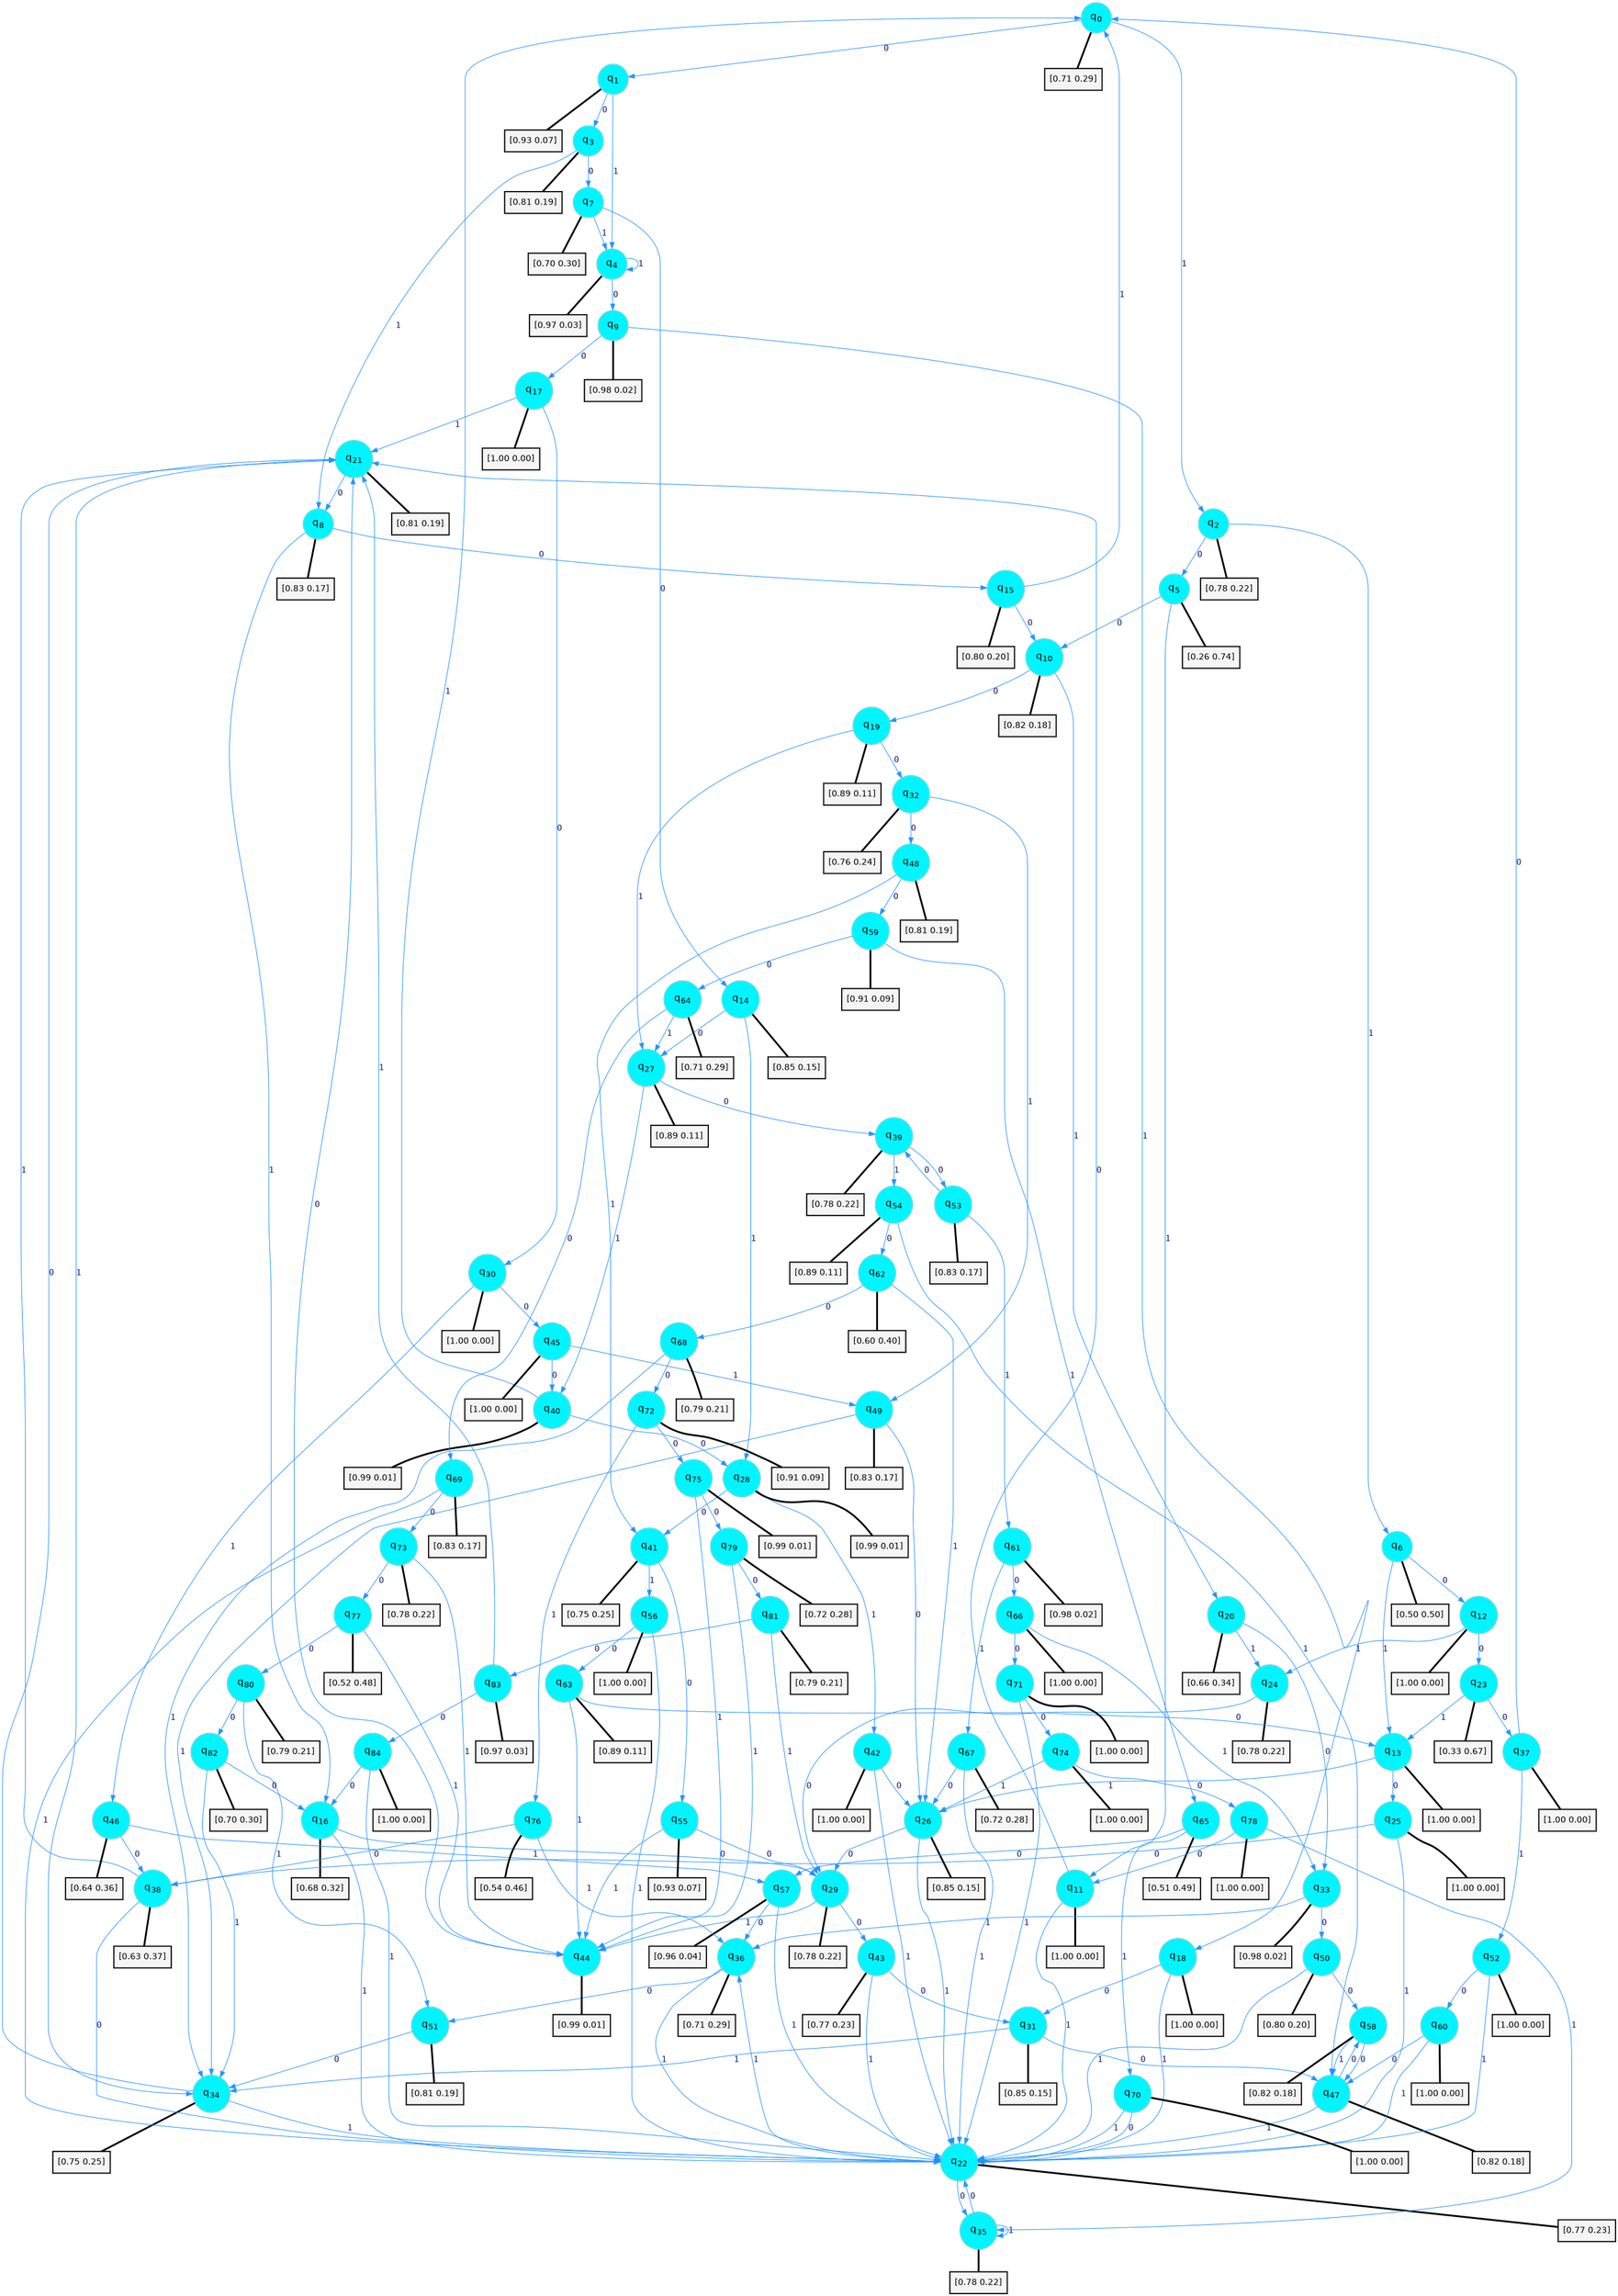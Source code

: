 digraph G {
graph [
bgcolor=transparent, dpi=300, rankdir=TD, size="40,25"];
node [
color=gray, fillcolor=turquoise1, fontcolor=black, fontname=Helvetica, fontsize=16, fontweight=bold, shape=circle, style=filled];
edge [
arrowsize=1, color=dodgerblue1, fontcolor=midnightblue, fontname=courier, fontweight=bold, penwidth=1, style=solid, weight=20];
0[label=<q<SUB>0</SUB>>];
1[label=<q<SUB>1</SUB>>];
2[label=<q<SUB>2</SUB>>];
3[label=<q<SUB>3</SUB>>];
4[label=<q<SUB>4</SUB>>];
5[label=<q<SUB>5</SUB>>];
6[label=<q<SUB>6</SUB>>];
7[label=<q<SUB>7</SUB>>];
8[label=<q<SUB>8</SUB>>];
9[label=<q<SUB>9</SUB>>];
10[label=<q<SUB>10</SUB>>];
11[label=<q<SUB>11</SUB>>];
12[label=<q<SUB>12</SUB>>];
13[label=<q<SUB>13</SUB>>];
14[label=<q<SUB>14</SUB>>];
15[label=<q<SUB>15</SUB>>];
16[label=<q<SUB>16</SUB>>];
17[label=<q<SUB>17</SUB>>];
18[label=<q<SUB>18</SUB>>];
19[label=<q<SUB>19</SUB>>];
20[label=<q<SUB>20</SUB>>];
21[label=<q<SUB>21</SUB>>];
22[label=<q<SUB>22</SUB>>];
23[label=<q<SUB>23</SUB>>];
24[label=<q<SUB>24</SUB>>];
25[label=<q<SUB>25</SUB>>];
26[label=<q<SUB>26</SUB>>];
27[label=<q<SUB>27</SUB>>];
28[label=<q<SUB>28</SUB>>];
29[label=<q<SUB>29</SUB>>];
30[label=<q<SUB>30</SUB>>];
31[label=<q<SUB>31</SUB>>];
32[label=<q<SUB>32</SUB>>];
33[label=<q<SUB>33</SUB>>];
34[label=<q<SUB>34</SUB>>];
35[label=<q<SUB>35</SUB>>];
36[label=<q<SUB>36</SUB>>];
37[label=<q<SUB>37</SUB>>];
38[label=<q<SUB>38</SUB>>];
39[label=<q<SUB>39</SUB>>];
40[label=<q<SUB>40</SUB>>];
41[label=<q<SUB>41</SUB>>];
42[label=<q<SUB>42</SUB>>];
43[label=<q<SUB>43</SUB>>];
44[label=<q<SUB>44</SUB>>];
45[label=<q<SUB>45</SUB>>];
46[label=<q<SUB>46</SUB>>];
47[label=<q<SUB>47</SUB>>];
48[label=<q<SUB>48</SUB>>];
49[label=<q<SUB>49</SUB>>];
50[label=<q<SUB>50</SUB>>];
51[label=<q<SUB>51</SUB>>];
52[label=<q<SUB>52</SUB>>];
53[label=<q<SUB>53</SUB>>];
54[label=<q<SUB>54</SUB>>];
55[label=<q<SUB>55</SUB>>];
56[label=<q<SUB>56</SUB>>];
57[label=<q<SUB>57</SUB>>];
58[label=<q<SUB>58</SUB>>];
59[label=<q<SUB>59</SUB>>];
60[label=<q<SUB>60</SUB>>];
61[label=<q<SUB>61</SUB>>];
62[label=<q<SUB>62</SUB>>];
63[label=<q<SUB>63</SUB>>];
64[label=<q<SUB>64</SUB>>];
65[label=<q<SUB>65</SUB>>];
66[label=<q<SUB>66</SUB>>];
67[label=<q<SUB>67</SUB>>];
68[label=<q<SUB>68</SUB>>];
69[label=<q<SUB>69</SUB>>];
70[label=<q<SUB>70</SUB>>];
71[label=<q<SUB>71</SUB>>];
72[label=<q<SUB>72</SUB>>];
73[label=<q<SUB>73</SUB>>];
74[label=<q<SUB>74</SUB>>];
75[label=<q<SUB>75</SUB>>];
76[label=<q<SUB>76</SUB>>];
77[label=<q<SUB>77</SUB>>];
78[label=<q<SUB>78</SUB>>];
79[label=<q<SUB>79</SUB>>];
80[label=<q<SUB>80</SUB>>];
81[label=<q<SUB>81</SUB>>];
82[label=<q<SUB>82</SUB>>];
83[label=<q<SUB>83</SUB>>];
84[label=<q<SUB>84</SUB>>];
85[label="[0.71 0.29]", shape=box,fontcolor=black, fontname=Helvetica, fontsize=14, penwidth=2, fillcolor=whitesmoke,color=black];
86[label="[0.93 0.07]", shape=box,fontcolor=black, fontname=Helvetica, fontsize=14, penwidth=2, fillcolor=whitesmoke,color=black];
87[label="[0.78 0.22]", shape=box,fontcolor=black, fontname=Helvetica, fontsize=14, penwidth=2, fillcolor=whitesmoke,color=black];
88[label="[0.81 0.19]", shape=box,fontcolor=black, fontname=Helvetica, fontsize=14, penwidth=2, fillcolor=whitesmoke,color=black];
89[label="[0.97 0.03]", shape=box,fontcolor=black, fontname=Helvetica, fontsize=14, penwidth=2, fillcolor=whitesmoke,color=black];
90[label="[0.26 0.74]", shape=box,fontcolor=black, fontname=Helvetica, fontsize=14, penwidth=2, fillcolor=whitesmoke,color=black];
91[label="[0.50 0.50]", shape=box,fontcolor=black, fontname=Helvetica, fontsize=14, penwidth=2, fillcolor=whitesmoke,color=black];
92[label="[0.70 0.30]", shape=box,fontcolor=black, fontname=Helvetica, fontsize=14, penwidth=2, fillcolor=whitesmoke,color=black];
93[label="[0.83 0.17]", shape=box,fontcolor=black, fontname=Helvetica, fontsize=14, penwidth=2, fillcolor=whitesmoke,color=black];
94[label="[0.98 0.02]", shape=box,fontcolor=black, fontname=Helvetica, fontsize=14, penwidth=2, fillcolor=whitesmoke,color=black];
95[label="[0.82 0.18]", shape=box,fontcolor=black, fontname=Helvetica, fontsize=14, penwidth=2, fillcolor=whitesmoke,color=black];
96[label="[1.00 0.00]", shape=box,fontcolor=black, fontname=Helvetica, fontsize=14, penwidth=2, fillcolor=whitesmoke,color=black];
97[label="[1.00 0.00]", shape=box,fontcolor=black, fontname=Helvetica, fontsize=14, penwidth=2, fillcolor=whitesmoke,color=black];
98[label="[1.00 0.00]", shape=box,fontcolor=black, fontname=Helvetica, fontsize=14, penwidth=2, fillcolor=whitesmoke,color=black];
99[label="[0.85 0.15]", shape=box,fontcolor=black, fontname=Helvetica, fontsize=14, penwidth=2, fillcolor=whitesmoke,color=black];
100[label="[0.80 0.20]", shape=box,fontcolor=black, fontname=Helvetica, fontsize=14, penwidth=2, fillcolor=whitesmoke,color=black];
101[label="[0.68 0.32]", shape=box,fontcolor=black, fontname=Helvetica, fontsize=14, penwidth=2, fillcolor=whitesmoke,color=black];
102[label="[1.00 0.00]", shape=box,fontcolor=black, fontname=Helvetica, fontsize=14, penwidth=2, fillcolor=whitesmoke,color=black];
103[label="[1.00 0.00]", shape=box,fontcolor=black, fontname=Helvetica, fontsize=14, penwidth=2, fillcolor=whitesmoke,color=black];
104[label="[0.89 0.11]", shape=box,fontcolor=black, fontname=Helvetica, fontsize=14, penwidth=2, fillcolor=whitesmoke,color=black];
105[label="[0.66 0.34]", shape=box,fontcolor=black, fontname=Helvetica, fontsize=14, penwidth=2, fillcolor=whitesmoke,color=black];
106[label="[0.81 0.19]", shape=box,fontcolor=black, fontname=Helvetica, fontsize=14, penwidth=2, fillcolor=whitesmoke,color=black];
107[label="[0.77 0.23]", shape=box,fontcolor=black, fontname=Helvetica, fontsize=14, penwidth=2, fillcolor=whitesmoke,color=black];
108[label="[0.33 0.67]", shape=box,fontcolor=black, fontname=Helvetica, fontsize=14, penwidth=2, fillcolor=whitesmoke,color=black];
109[label="[0.78 0.22]", shape=box,fontcolor=black, fontname=Helvetica, fontsize=14, penwidth=2, fillcolor=whitesmoke,color=black];
110[label="[1.00 0.00]", shape=box,fontcolor=black, fontname=Helvetica, fontsize=14, penwidth=2, fillcolor=whitesmoke,color=black];
111[label="[0.85 0.15]", shape=box,fontcolor=black, fontname=Helvetica, fontsize=14, penwidth=2, fillcolor=whitesmoke,color=black];
112[label="[0.89 0.11]", shape=box,fontcolor=black, fontname=Helvetica, fontsize=14, penwidth=2, fillcolor=whitesmoke,color=black];
113[label="[0.99 0.01]", shape=box,fontcolor=black, fontname=Helvetica, fontsize=14, penwidth=2, fillcolor=whitesmoke,color=black];
114[label="[0.78 0.22]", shape=box,fontcolor=black, fontname=Helvetica, fontsize=14, penwidth=2, fillcolor=whitesmoke,color=black];
115[label="[1.00 0.00]", shape=box,fontcolor=black, fontname=Helvetica, fontsize=14, penwidth=2, fillcolor=whitesmoke,color=black];
116[label="[0.85 0.15]", shape=box,fontcolor=black, fontname=Helvetica, fontsize=14, penwidth=2, fillcolor=whitesmoke,color=black];
117[label="[0.76 0.24]", shape=box,fontcolor=black, fontname=Helvetica, fontsize=14, penwidth=2, fillcolor=whitesmoke,color=black];
118[label="[0.98 0.02]", shape=box,fontcolor=black, fontname=Helvetica, fontsize=14, penwidth=2, fillcolor=whitesmoke,color=black];
119[label="[0.75 0.25]", shape=box,fontcolor=black, fontname=Helvetica, fontsize=14, penwidth=2, fillcolor=whitesmoke,color=black];
120[label="[0.78 0.22]", shape=box,fontcolor=black, fontname=Helvetica, fontsize=14, penwidth=2, fillcolor=whitesmoke,color=black];
121[label="[0.71 0.29]", shape=box,fontcolor=black, fontname=Helvetica, fontsize=14, penwidth=2, fillcolor=whitesmoke,color=black];
122[label="[1.00 0.00]", shape=box,fontcolor=black, fontname=Helvetica, fontsize=14, penwidth=2, fillcolor=whitesmoke,color=black];
123[label="[0.63 0.37]", shape=box,fontcolor=black, fontname=Helvetica, fontsize=14, penwidth=2, fillcolor=whitesmoke,color=black];
124[label="[0.78 0.22]", shape=box,fontcolor=black, fontname=Helvetica, fontsize=14, penwidth=2, fillcolor=whitesmoke,color=black];
125[label="[0.99 0.01]", shape=box,fontcolor=black, fontname=Helvetica, fontsize=14, penwidth=2, fillcolor=whitesmoke,color=black];
126[label="[0.75 0.25]", shape=box,fontcolor=black, fontname=Helvetica, fontsize=14, penwidth=2, fillcolor=whitesmoke,color=black];
127[label="[1.00 0.00]", shape=box,fontcolor=black, fontname=Helvetica, fontsize=14, penwidth=2, fillcolor=whitesmoke,color=black];
128[label="[0.77 0.23]", shape=box,fontcolor=black, fontname=Helvetica, fontsize=14, penwidth=2, fillcolor=whitesmoke,color=black];
129[label="[0.99 0.01]", shape=box,fontcolor=black, fontname=Helvetica, fontsize=14, penwidth=2, fillcolor=whitesmoke,color=black];
130[label="[1.00 0.00]", shape=box,fontcolor=black, fontname=Helvetica, fontsize=14, penwidth=2, fillcolor=whitesmoke,color=black];
131[label="[0.64 0.36]", shape=box,fontcolor=black, fontname=Helvetica, fontsize=14, penwidth=2, fillcolor=whitesmoke,color=black];
132[label="[0.82 0.18]", shape=box,fontcolor=black, fontname=Helvetica, fontsize=14, penwidth=2, fillcolor=whitesmoke,color=black];
133[label="[0.81 0.19]", shape=box,fontcolor=black, fontname=Helvetica, fontsize=14, penwidth=2, fillcolor=whitesmoke,color=black];
134[label="[0.83 0.17]", shape=box,fontcolor=black, fontname=Helvetica, fontsize=14, penwidth=2, fillcolor=whitesmoke,color=black];
135[label="[0.80 0.20]", shape=box,fontcolor=black, fontname=Helvetica, fontsize=14, penwidth=2, fillcolor=whitesmoke,color=black];
136[label="[0.81 0.19]", shape=box,fontcolor=black, fontname=Helvetica, fontsize=14, penwidth=2, fillcolor=whitesmoke,color=black];
137[label="[1.00 0.00]", shape=box,fontcolor=black, fontname=Helvetica, fontsize=14, penwidth=2, fillcolor=whitesmoke,color=black];
138[label="[0.83 0.17]", shape=box,fontcolor=black, fontname=Helvetica, fontsize=14, penwidth=2, fillcolor=whitesmoke,color=black];
139[label="[0.89 0.11]", shape=box,fontcolor=black, fontname=Helvetica, fontsize=14, penwidth=2, fillcolor=whitesmoke,color=black];
140[label="[0.93 0.07]", shape=box,fontcolor=black, fontname=Helvetica, fontsize=14, penwidth=2, fillcolor=whitesmoke,color=black];
141[label="[1.00 0.00]", shape=box,fontcolor=black, fontname=Helvetica, fontsize=14, penwidth=2, fillcolor=whitesmoke,color=black];
142[label="[0.96 0.04]", shape=box,fontcolor=black, fontname=Helvetica, fontsize=14, penwidth=2, fillcolor=whitesmoke,color=black];
143[label="[0.82 0.18]", shape=box,fontcolor=black, fontname=Helvetica, fontsize=14, penwidth=2, fillcolor=whitesmoke,color=black];
144[label="[0.91 0.09]", shape=box,fontcolor=black, fontname=Helvetica, fontsize=14, penwidth=2, fillcolor=whitesmoke,color=black];
145[label="[1.00 0.00]", shape=box,fontcolor=black, fontname=Helvetica, fontsize=14, penwidth=2, fillcolor=whitesmoke,color=black];
146[label="[0.98 0.02]", shape=box,fontcolor=black, fontname=Helvetica, fontsize=14, penwidth=2, fillcolor=whitesmoke,color=black];
147[label="[0.60 0.40]", shape=box,fontcolor=black, fontname=Helvetica, fontsize=14, penwidth=2, fillcolor=whitesmoke,color=black];
148[label="[0.89 0.11]", shape=box,fontcolor=black, fontname=Helvetica, fontsize=14, penwidth=2, fillcolor=whitesmoke,color=black];
149[label="[0.71 0.29]", shape=box,fontcolor=black, fontname=Helvetica, fontsize=14, penwidth=2, fillcolor=whitesmoke,color=black];
150[label="[0.51 0.49]", shape=box,fontcolor=black, fontname=Helvetica, fontsize=14, penwidth=2, fillcolor=whitesmoke,color=black];
151[label="[1.00 0.00]", shape=box,fontcolor=black, fontname=Helvetica, fontsize=14, penwidth=2, fillcolor=whitesmoke,color=black];
152[label="[0.72 0.28]", shape=box,fontcolor=black, fontname=Helvetica, fontsize=14, penwidth=2, fillcolor=whitesmoke,color=black];
153[label="[0.79 0.21]", shape=box,fontcolor=black, fontname=Helvetica, fontsize=14, penwidth=2, fillcolor=whitesmoke,color=black];
154[label="[0.83 0.17]", shape=box,fontcolor=black, fontname=Helvetica, fontsize=14, penwidth=2, fillcolor=whitesmoke,color=black];
155[label="[1.00 0.00]", shape=box,fontcolor=black, fontname=Helvetica, fontsize=14, penwidth=2, fillcolor=whitesmoke,color=black];
156[label="[1.00 0.00]", shape=box,fontcolor=black, fontname=Helvetica, fontsize=14, penwidth=2, fillcolor=whitesmoke,color=black];
157[label="[0.91 0.09]", shape=box,fontcolor=black, fontname=Helvetica, fontsize=14, penwidth=2, fillcolor=whitesmoke,color=black];
158[label="[0.78 0.22]", shape=box,fontcolor=black, fontname=Helvetica, fontsize=14, penwidth=2, fillcolor=whitesmoke,color=black];
159[label="[1.00 0.00]", shape=box,fontcolor=black, fontname=Helvetica, fontsize=14, penwidth=2, fillcolor=whitesmoke,color=black];
160[label="[0.99 0.01]", shape=box,fontcolor=black, fontname=Helvetica, fontsize=14, penwidth=2, fillcolor=whitesmoke,color=black];
161[label="[0.54 0.46]", shape=box,fontcolor=black, fontname=Helvetica, fontsize=14, penwidth=2, fillcolor=whitesmoke,color=black];
162[label="[0.52 0.48]", shape=box,fontcolor=black, fontname=Helvetica, fontsize=14, penwidth=2, fillcolor=whitesmoke,color=black];
163[label="[1.00 0.00]", shape=box,fontcolor=black, fontname=Helvetica, fontsize=14, penwidth=2, fillcolor=whitesmoke,color=black];
164[label="[0.72 0.28]", shape=box,fontcolor=black, fontname=Helvetica, fontsize=14, penwidth=2, fillcolor=whitesmoke,color=black];
165[label="[0.79 0.21]", shape=box,fontcolor=black, fontname=Helvetica, fontsize=14, penwidth=2, fillcolor=whitesmoke,color=black];
166[label="[0.79 0.21]", shape=box,fontcolor=black, fontname=Helvetica, fontsize=14, penwidth=2, fillcolor=whitesmoke,color=black];
167[label="[0.70 0.30]", shape=box,fontcolor=black, fontname=Helvetica, fontsize=14, penwidth=2, fillcolor=whitesmoke,color=black];
168[label="[0.97 0.03]", shape=box,fontcolor=black, fontname=Helvetica, fontsize=14, penwidth=2, fillcolor=whitesmoke,color=black];
169[label="[1.00 0.00]", shape=box,fontcolor=black, fontname=Helvetica, fontsize=14, penwidth=2, fillcolor=whitesmoke,color=black];
0->1 [label=0];
0->2 [label=1];
0->85 [arrowhead=none, penwidth=3,color=black];
1->3 [label=0];
1->4 [label=1];
1->86 [arrowhead=none, penwidth=3,color=black];
2->5 [label=0];
2->6 [label=1];
2->87 [arrowhead=none, penwidth=3,color=black];
3->7 [label=0];
3->8 [label=1];
3->88 [arrowhead=none, penwidth=3,color=black];
4->9 [label=0];
4->4 [label=1];
4->89 [arrowhead=none, penwidth=3,color=black];
5->10 [label=0];
5->11 [label=1];
5->90 [arrowhead=none, penwidth=3,color=black];
6->12 [label=0];
6->13 [label=1];
6->91 [arrowhead=none, penwidth=3,color=black];
7->14 [label=0];
7->4 [label=1];
7->92 [arrowhead=none, penwidth=3,color=black];
8->15 [label=0];
8->16 [label=1];
8->93 [arrowhead=none, penwidth=3,color=black];
9->17 [label=0];
9->18 [label=1];
9->94 [arrowhead=none, penwidth=3,color=black];
10->19 [label=0];
10->20 [label=1];
10->95 [arrowhead=none, penwidth=3,color=black];
11->21 [label=0];
11->22 [label=1];
11->96 [arrowhead=none, penwidth=3,color=black];
12->23 [label=0];
12->24 [label=1];
12->97 [arrowhead=none, penwidth=3,color=black];
13->25 [label=0];
13->26 [label=1];
13->98 [arrowhead=none, penwidth=3,color=black];
14->27 [label=0];
14->28 [label=1];
14->99 [arrowhead=none, penwidth=3,color=black];
15->10 [label=0];
15->0 [label=1];
15->100 [arrowhead=none, penwidth=3,color=black];
16->29 [label=0];
16->22 [label=1];
16->101 [arrowhead=none, penwidth=3,color=black];
17->30 [label=0];
17->21 [label=1];
17->102 [arrowhead=none, penwidth=3,color=black];
18->31 [label=0];
18->22 [label=1];
18->103 [arrowhead=none, penwidth=3,color=black];
19->32 [label=0];
19->27 [label=1];
19->104 [arrowhead=none, penwidth=3,color=black];
20->33 [label=0];
20->24 [label=1];
20->105 [arrowhead=none, penwidth=3,color=black];
21->8 [label=0];
21->34 [label=1];
21->106 [arrowhead=none, penwidth=3,color=black];
22->35 [label=0];
22->36 [label=1];
22->107 [arrowhead=none, penwidth=3,color=black];
23->37 [label=0];
23->13 [label=1];
23->108 [arrowhead=none, penwidth=3,color=black];
24->29 [label=0];
24->109 [arrowhead=none, penwidth=3,color=black];
25->38 [label=0];
25->22 [label=1];
25->110 [arrowhead=none, penwidth=3,color=black];
26->29 [label=0];
26->22 [label=1];
26->111 [arrowhead=none, penwidth=3,color=black];
27->39 [label=0];
27->40 [label=1];
27->112 [arrowhead=none, penwidth=3,color=black];
28->41 [label=0];
28->42 [label=1];
28->113 [arrowhead=none, penwidth=3,color=black];
29->43 [label=0];
29->44 [label=1];
29->114 [arrowhead=none, penwidth=3,color=black];
30->45 [label=0];
30->46 [label=1];
30->115 [arrowhead=none, penwidth=3,color=black];
31->47 [label=0];
31->34 [label=1];
31->116 [arrowhead=none, penwidth=3,color=black];
32->48 [label=0];
32->49 [label=1];
32->117 [arrowhead=none, penwidth=3,color=black];
33->50 [label=0];
33->36 [label=1];
33->118 [arrowhead=none, penwidth=3,color=black];
34->21 [label=0];
34->22 [label=1];
34->119 [arrowhead=none, penwidth=3,color=black];
35->22 [label=0];
35->35 [label=1];
35->120 [arrowhead=none, penwidth=3,color=black];
36->51 [label=0];
36->22 [label=1];
36->121 [arrowhead=none, penwidth=3,color=black];
37->0 [label=0];
37->52 [label=1];
37->122 [arrowhead=none, penwidth=3,color=black];
38->22 [label=0];
38->21 [label=1];
38->123 [arrowhead=none, penwidth=3,color=black];
39->53 [label=0];
39->54 [label=1];
39->124 [arrowhead=none, penwidth=3,color=black];
40->28 [label=0];
40->0 [label=1];
40->125 [arrowhead=none, penwidth=3,color=black];
41->55 [label=0];
41->56 [label=1];
41->126 [arrowhead=none, penwidth=3,color=black];
42->26 [label=0];
42->22 [label=1];
42->127 [arrowhead=none, penwidth=3,color=black];
43->31 [label=0];
43->22 [label=1];
43->128 [arrowhead=none, penwidth=3,color=black];
44->21 [label=0];
44->129 [arrowhead=none, penwidth=3,color=black];
45->40 [label=0];
45->49 [label=1];
45->130 [arrowhead=none, penwidth=3,color=black];
46->38 [label=0];
46->57 [label=1];
46->131 [arrowhead=none, penwidth=3,color=black];
47->58 [label=0];
47->22 [label=1];
47->132 [arrowhead=none, penwidth=3,color=black];
48->59 [label=0];
48->41 [label=1];
48->133 [arrowhead=none, penwidth=3,color=black];
49->26 [label=0];
49->34 [label=1];
49->134 [arrowhead=none, penwidth=3,color=black];
50->58 [label=0];
50->22 [label=1];
50->135 [arrowhead=none, penwidth=3,color=black];
51->34 [label=0];
51->136 [arrowhead=none, penwidth=3,color=black];
52->60 [label=0];
52->22 [label=1];
52->137 [arrowhead=none, penwidth=3,color=black];
53->39 [label=0];
53->61 [label=1];
53->138 [arrowhead=none, penwidth=3,color=black];
54->62 [label=0];
54->47 [label=1];
54->139 [arrowhead=none, penwidth=3,color=black];
55->29 [label=0];
55->44 [label=1];
55->140 [arrowhead=none, penwidth=3,color=black];
56->63 [label=0];
56->22 [label=1];
56->141 [arrowhead=none, penwidth=3,color=black];
57->36 [label=0];
57->22 [label=1];
57->142 [arrowhead=none, penwidth=3,color=black];
58->47 [label=0];
58->47 [label=1];
58->143 [arrowhead=none, penwidth=3,color=black];
59->64 [label=0];
59->65 [label=1];
59->144 [arrowhead=none, penwidth=3,color=black];
60->47 [label=0];
60->22 [label=1];
60->145 [arrowhead=none, penwidth=3,color=black];
61->66 [label=0];
61->67 [label=1];
61->146 [arrowhead=none, penwidth=3,color=black];
62->68 [label=0];
62->26 [label=1];
62->147 [arrowhead=none, penwidth=3,color=black];
63->13 [label=0];
63->44 [label=1];
63->148 [arrowhead=none, penwidth=3,color=black];
64->69 [label=0];
64->27 [label=1];
64->149 [arrowhead=none, penwidth=3,color=black];
65->57 [label=0];
65->70 [label=1];
65->150 [arrowhead=none, penwidth=3,color=black];
66->71 [label=0];
66->33 [label=1];
66->151 [arrowhead=none, penwidth=3,color=black];
67->26 [label=0];
67->22 [label=1];
67->152 [arrowhead=none, penwidth=3,color=black];
68->72 [label=0];
68->34 [label=1];
68->153 [arrowhead=none, penwidth=3,color=black];
69->73 [label=0];
69->22 [label=1];
69->154 [arrowhead=none, penwidth=3,color=black];
70->22 [label=0];
70->22 [label=1];
70->155 [arrowhead=none, penwidth=3,color=black];
71->74 [label=0];
71->22 [label=1];
71->156 [arrowhead=none, penwidth=3,color=black];
72->75 [label=0];
72->76 [label=1];
72->157 [arrowhead=none, penwidth=3,color=black];
73->77 [label=0];
73->44 [label=1];
73->158 [arrowhead=none, penwidth=3,color=black];
74->78 [label=0];
74->26 [label=1];
74->159 [arrowhead=none, penwidth=3,color=black];
75->79 [label=0];
75->44 [label=1];
75->160 [arrowhead=none, penwidth=3,color=black];
76->38 [label=0];
76->36 [label=1];
76->161 [arrowhead=none, penwidth=3,color=black];
77->80 [label=0];
77->44 [label=1];
77->162 [arrowhead=none, penwidth=3,color=black];
78->11 [label=0];
78->35 [label=1];
78->163 [arrowhead=none, penwidth=3,color=black];
79->81 [label=0];
79->44 [label=1];
79->164 [arrowhead=none, penwidth=3,color=black];
80->82 [label=0];
80->51 [label=1];
80->165 [arrowhead=none, penwidth=3,color=black];
81->83 [label=0];
81->29 [label=1];
81->166 [arrowhead=none, penwidth=3,color=black];
82->16 [label=0];
82->34 [label=1];
82->167 [arrowhead=none, penwidth=3,color=black];
83->84 [label=0];
83->21 [label=1];
83->168 [arrowhead=none, penwidth=3,color=black];
84->16 [label=0];
84->22 [label=1];
84->169 [arrowhead=none, penwidth=3,color=black];
}
